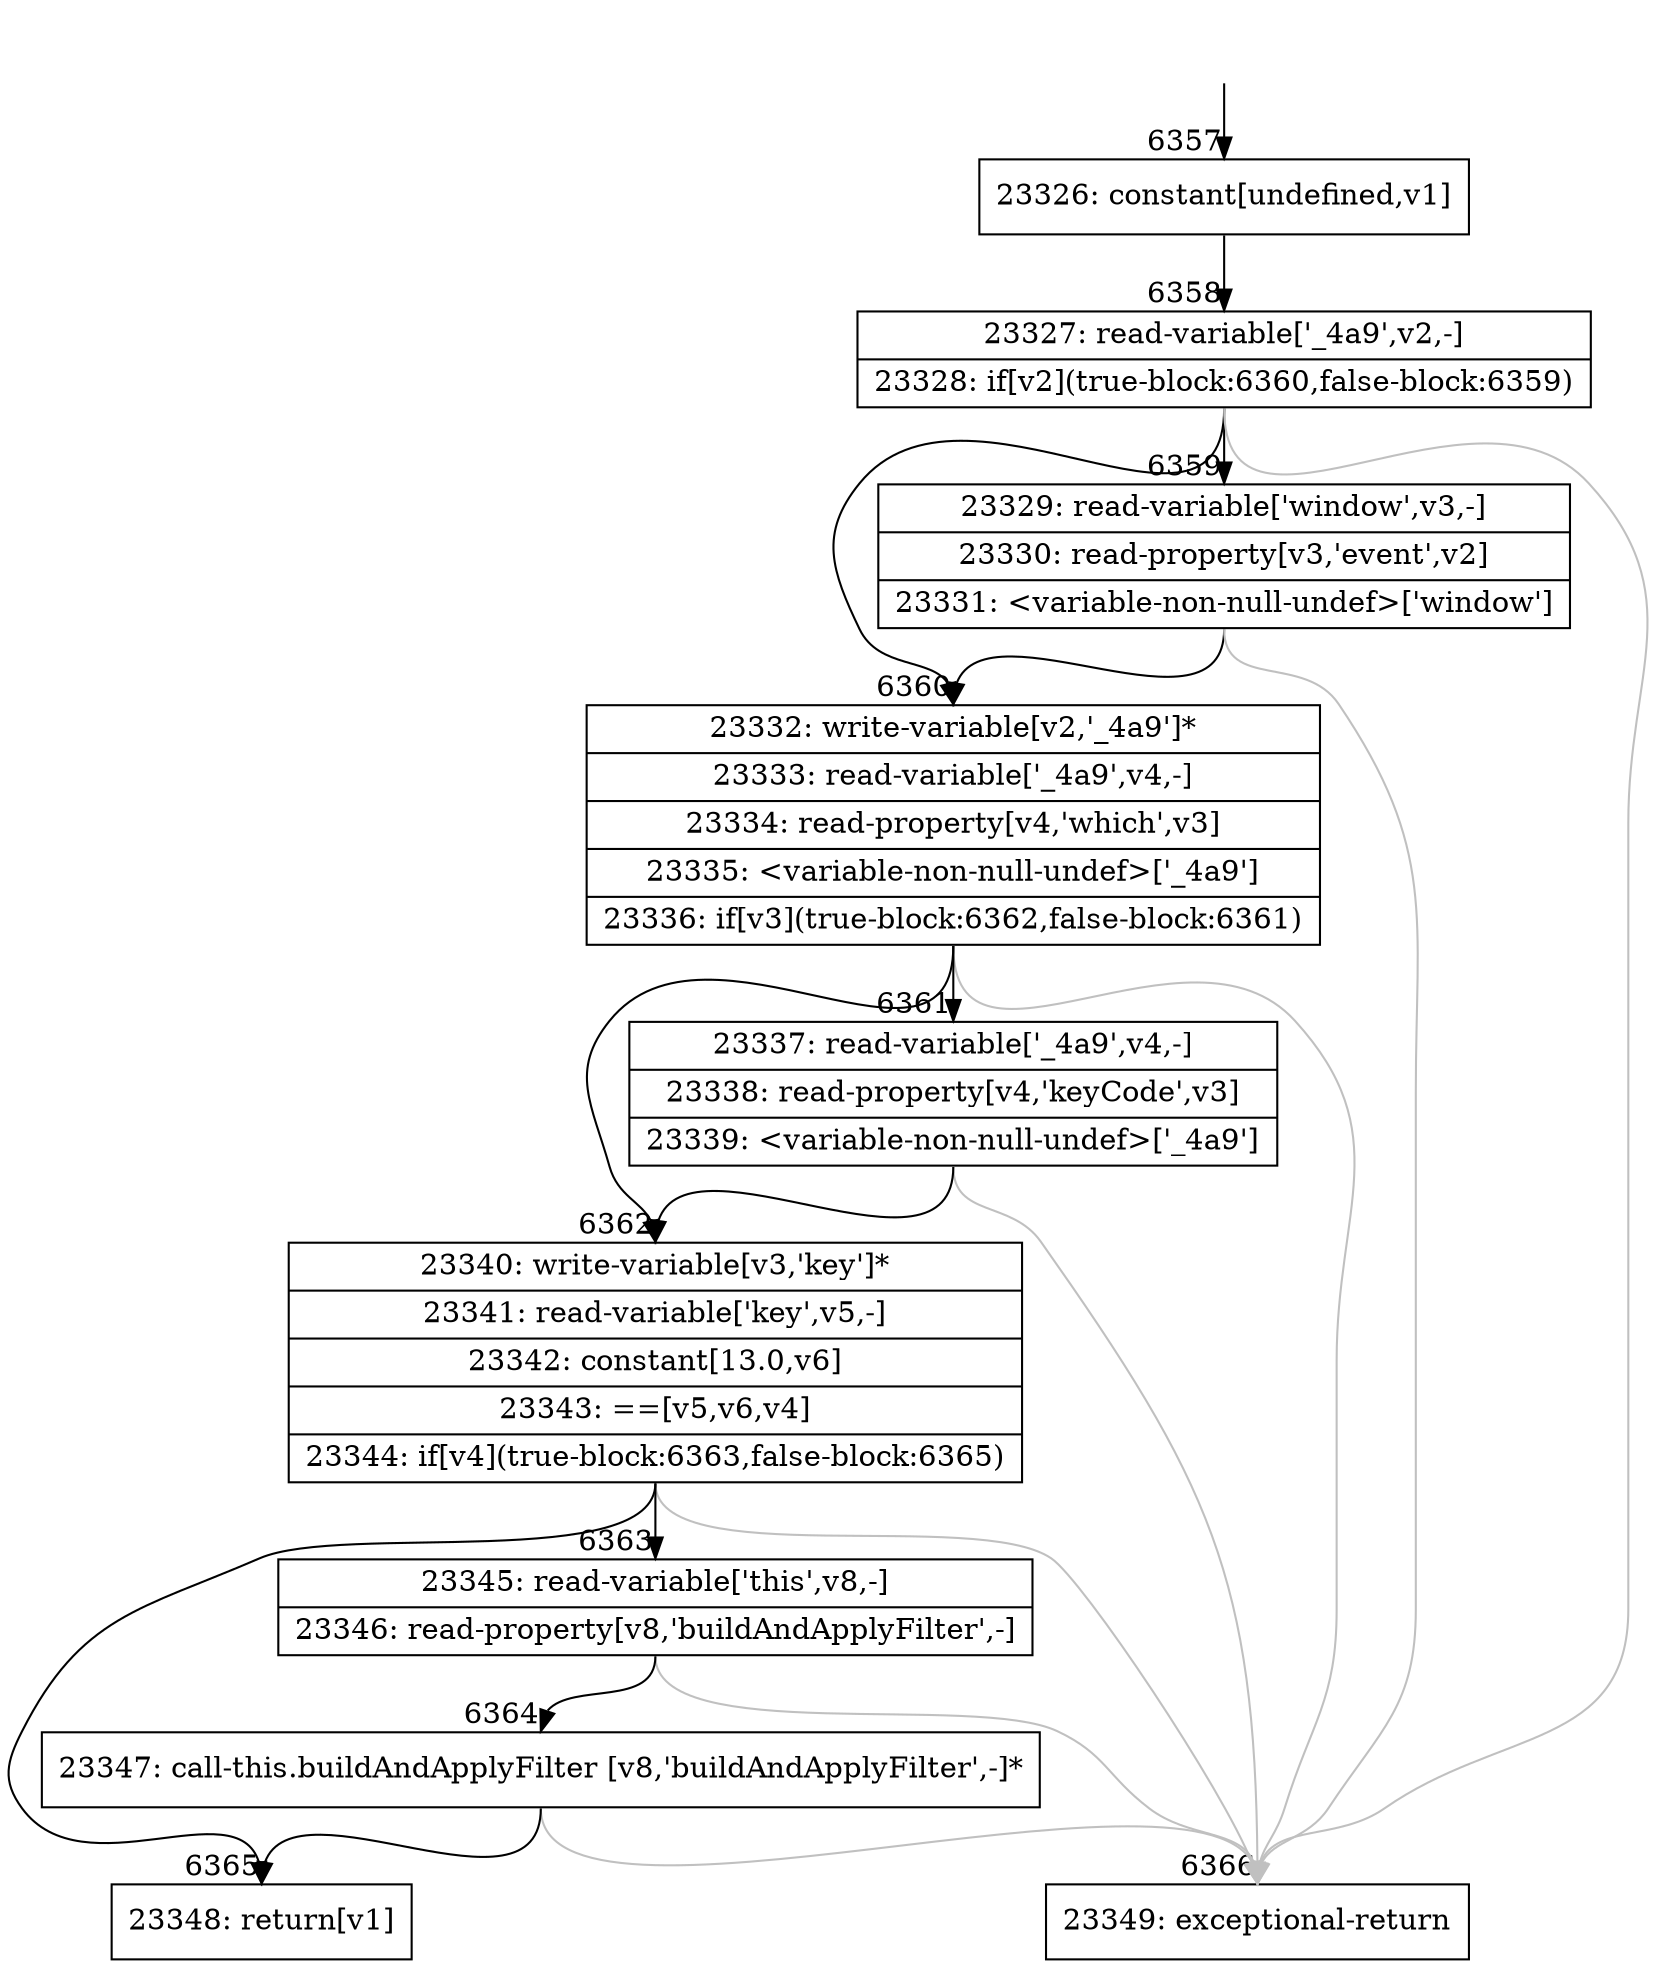digraph {
rankdir="TD"
BB_entry429[shape=none,label=""];
BB_entry429 -> BB6357 [tailport=s, headport=n, headlabel="    6357"]
BB6357 [shape=record label="{23326: constant[undefined,v1]}" ] 
BB6357 -> BB6358 [tailport=s, headport=n, headlabel="      6358"]
BB6358 [shape=record label="{23327: read-variable['_4a9',v2,-]|23328: if[v2](true-block:6360,false-block:6359)}" ] 
BB6358 -> BB6360 [tailport=s, headport=n, headlabel="      6360"]
BB6358 -> BB6359 [tailport=s, headport=n, headlabel="      6359"]
BB6358 -> BB6366 [tailport=s, headport=n, color=gray, headlabel="      6366"]
BB6359 [shape=record label="{23329: read-variable['window',v3,-]|23330: read-property[v3,'event',v2]|23331: \<variable-non-null-undef\>['window']}" ] 
BB6359 -> BB6360 [tailport=s, headport=n]
BB6359 -> BB6366 [tailport=s, headport=n, color=gray]
BB6360 [shape=record label="{23332: write-variable[v2,'_4a9']*|23333: read-variable['_4a9',v4,-]|23334: read-property[v4,'which',v3]|23335: \<variable-non-null-undef\>['_4a9']|23336: if[v3](true-block:6362,false-block:6361)}" ] 
BB6360 -> BB6362 [tailport=s, headport=n, headlabel="      6362"]
BB6360 -> BB6361 [tailport=s, headport=n, headlabel="      6361"]
BB6360 -> BB6366 [tailport=s, headport=n, color=gray]
BB6361 [shape=record label="{23337: read-variable['_4a9',v4,-]|23338: read-property[v4,'keyCode',v3]|23339: \<variable-non-null-undef\>['_4a9']}" ] 
BB6361 -> BB6362 [tailport=s, headport=n]
BB6361 -> BB6366 [tailport=s, headport=n, color=gray]
BB6362 [shape=record label="{23340: write-variable[v3,'key']*|23341: read-variable['key',v5,-]|23342: constant[13.0,v6]|23343: ==[v5,v6,v4]|23344: if[v4](true-block:6363,false-block:6365)}" ] 
BB6362 -> BB6363 [tailport=s, headport=n, headlabel="      6363"]
BB6362 -> BB6365 [tailport=s, headport=n, headlabel="      6365"]
BB6362 -> BB6366 [tailport=s, headport=n, color=gray]
BB6363 [shape=record label="{23345: read-variable['this',v8,-]|23346: read-property[v8,'buildAndApplyFilter',-]}" ] 
BB6363 -> BB6364 [tailport=s, headport=n, headlabel="      6364"]
BB6363 -> BB6366 [tailport=s, headport=n, color=gray]
BB6364 [shape=record label="{23347: call-this.buildAndApplyFilter [v8,'buildAndApplyFilter',-]*}" ] 
BB6364 -> BB6365 [tailport=s, headport=n]
BB6364 -> BB6366 [tailport=s, headport=n, color=gray]
BB6365 [shape=record label="{23348: return[v1]}" ] 
BB6366 [shape=record label="{23349: exceptional-return}" ] 
//#$~ 4523
}

